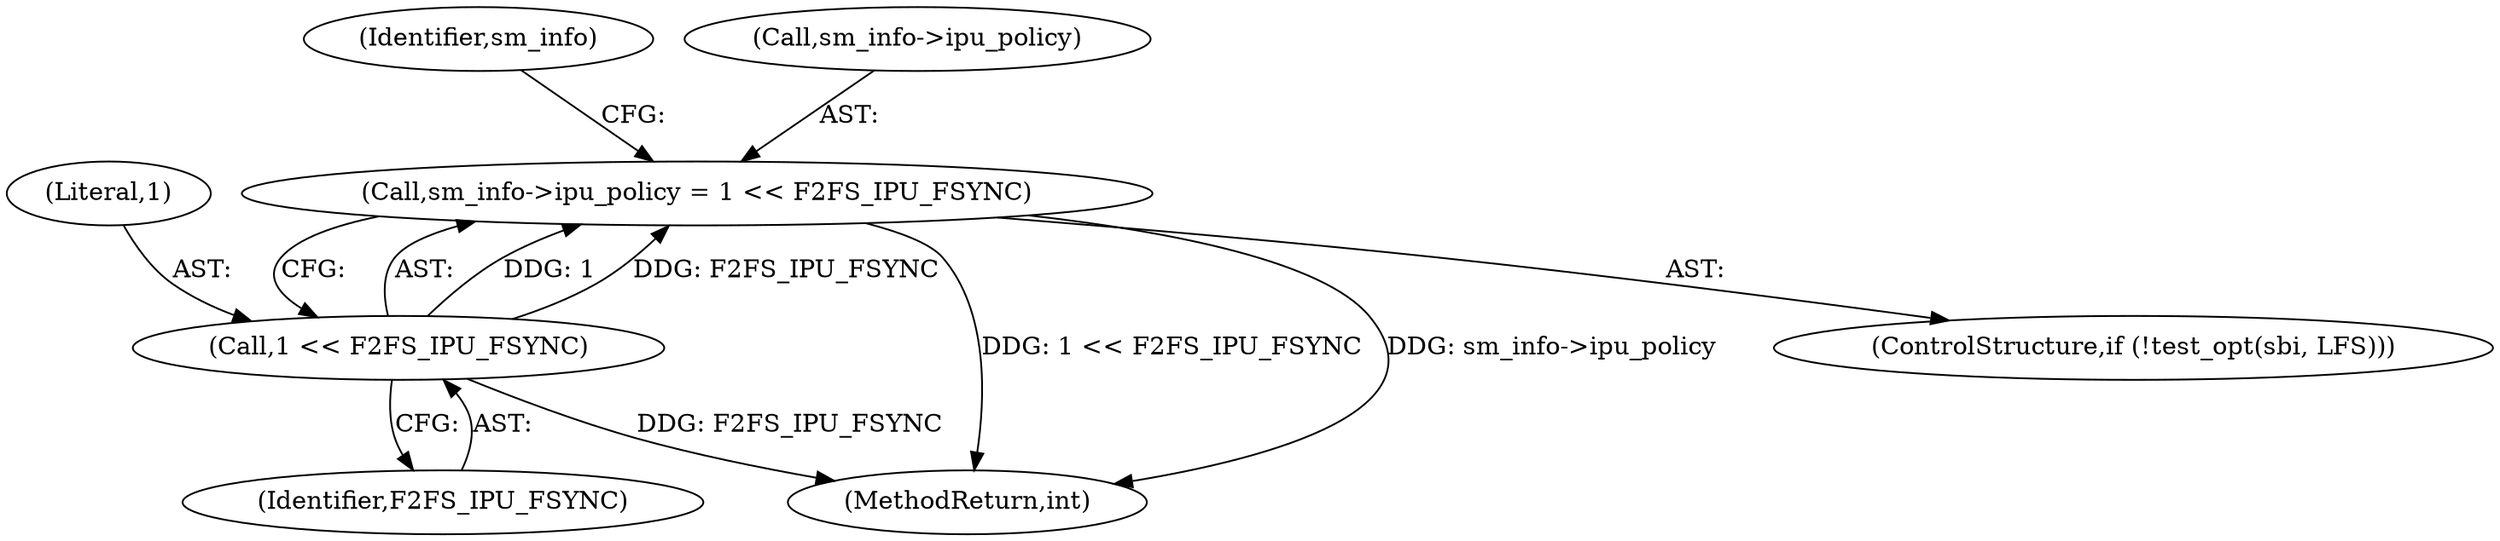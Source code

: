 digraph "0_linux_d4fdf8ba0e5808ba9ad6b44337783bd9935e0982@pointer" {
"1000217" [label="(Call,sm_info->ipu_policy = 1 << F2FS_IPU_FSYNC)"];
"1000221" [label="(Call,1 << F2FS_IPU_FSYNC)"];
"1000226" [label="(Identifier,sm_info)"];
"1000316" [label="(MethodReturn,int)"];
"1000212" [label="(ControlStructure,if (!test_opt(sbi, LFS)))"];
"1000218" [label="(Call,sm_info->ipu_policy)"];
"1000221" [label="(Call,1 << F2FS_IPU_FSYNC)"];
"1000223" [label="(Identifier,F2FS_IPU_FSYNC)"];
"1000217" [label="(Call,sm_info->ipu_policy = 1 << F2FS_IPU_FSYNC)"];
"1000222" [label="(Literal,1)"];
"1000217" -> "1000212"  [label="AST: "];
"1000217" -> "1000221"  [label="CFG: "];
"1000218" -> "1000217"  [label="AST: "];
"1000221" -> "1000217"  [label="AST: "];
"1000226" -> "1000217"  [label="CFG: "];
"1000217" -> "1000316"  [label="DDG: 1 << F2FS_IPU_FSYNC"];
"1000217" -> "1000316"  [label="DDG: sm_info->ipu_policy"];
"1000221" -> "1000217"  [label="DDG: 1"];
"1000221" -> "1000217"  [label="DDG: F2FS_IPU_FSYNC"];
"1000221" -> "1000223"  [label="CFG: "];
"1000222" -> "1000221"  [label="AST: "];
"1000223" -> "1000221"  [label="AST: "];
"1000221" -> "1000316"  [label="DDG: F2FS_IPU_FSYNC"];
}
